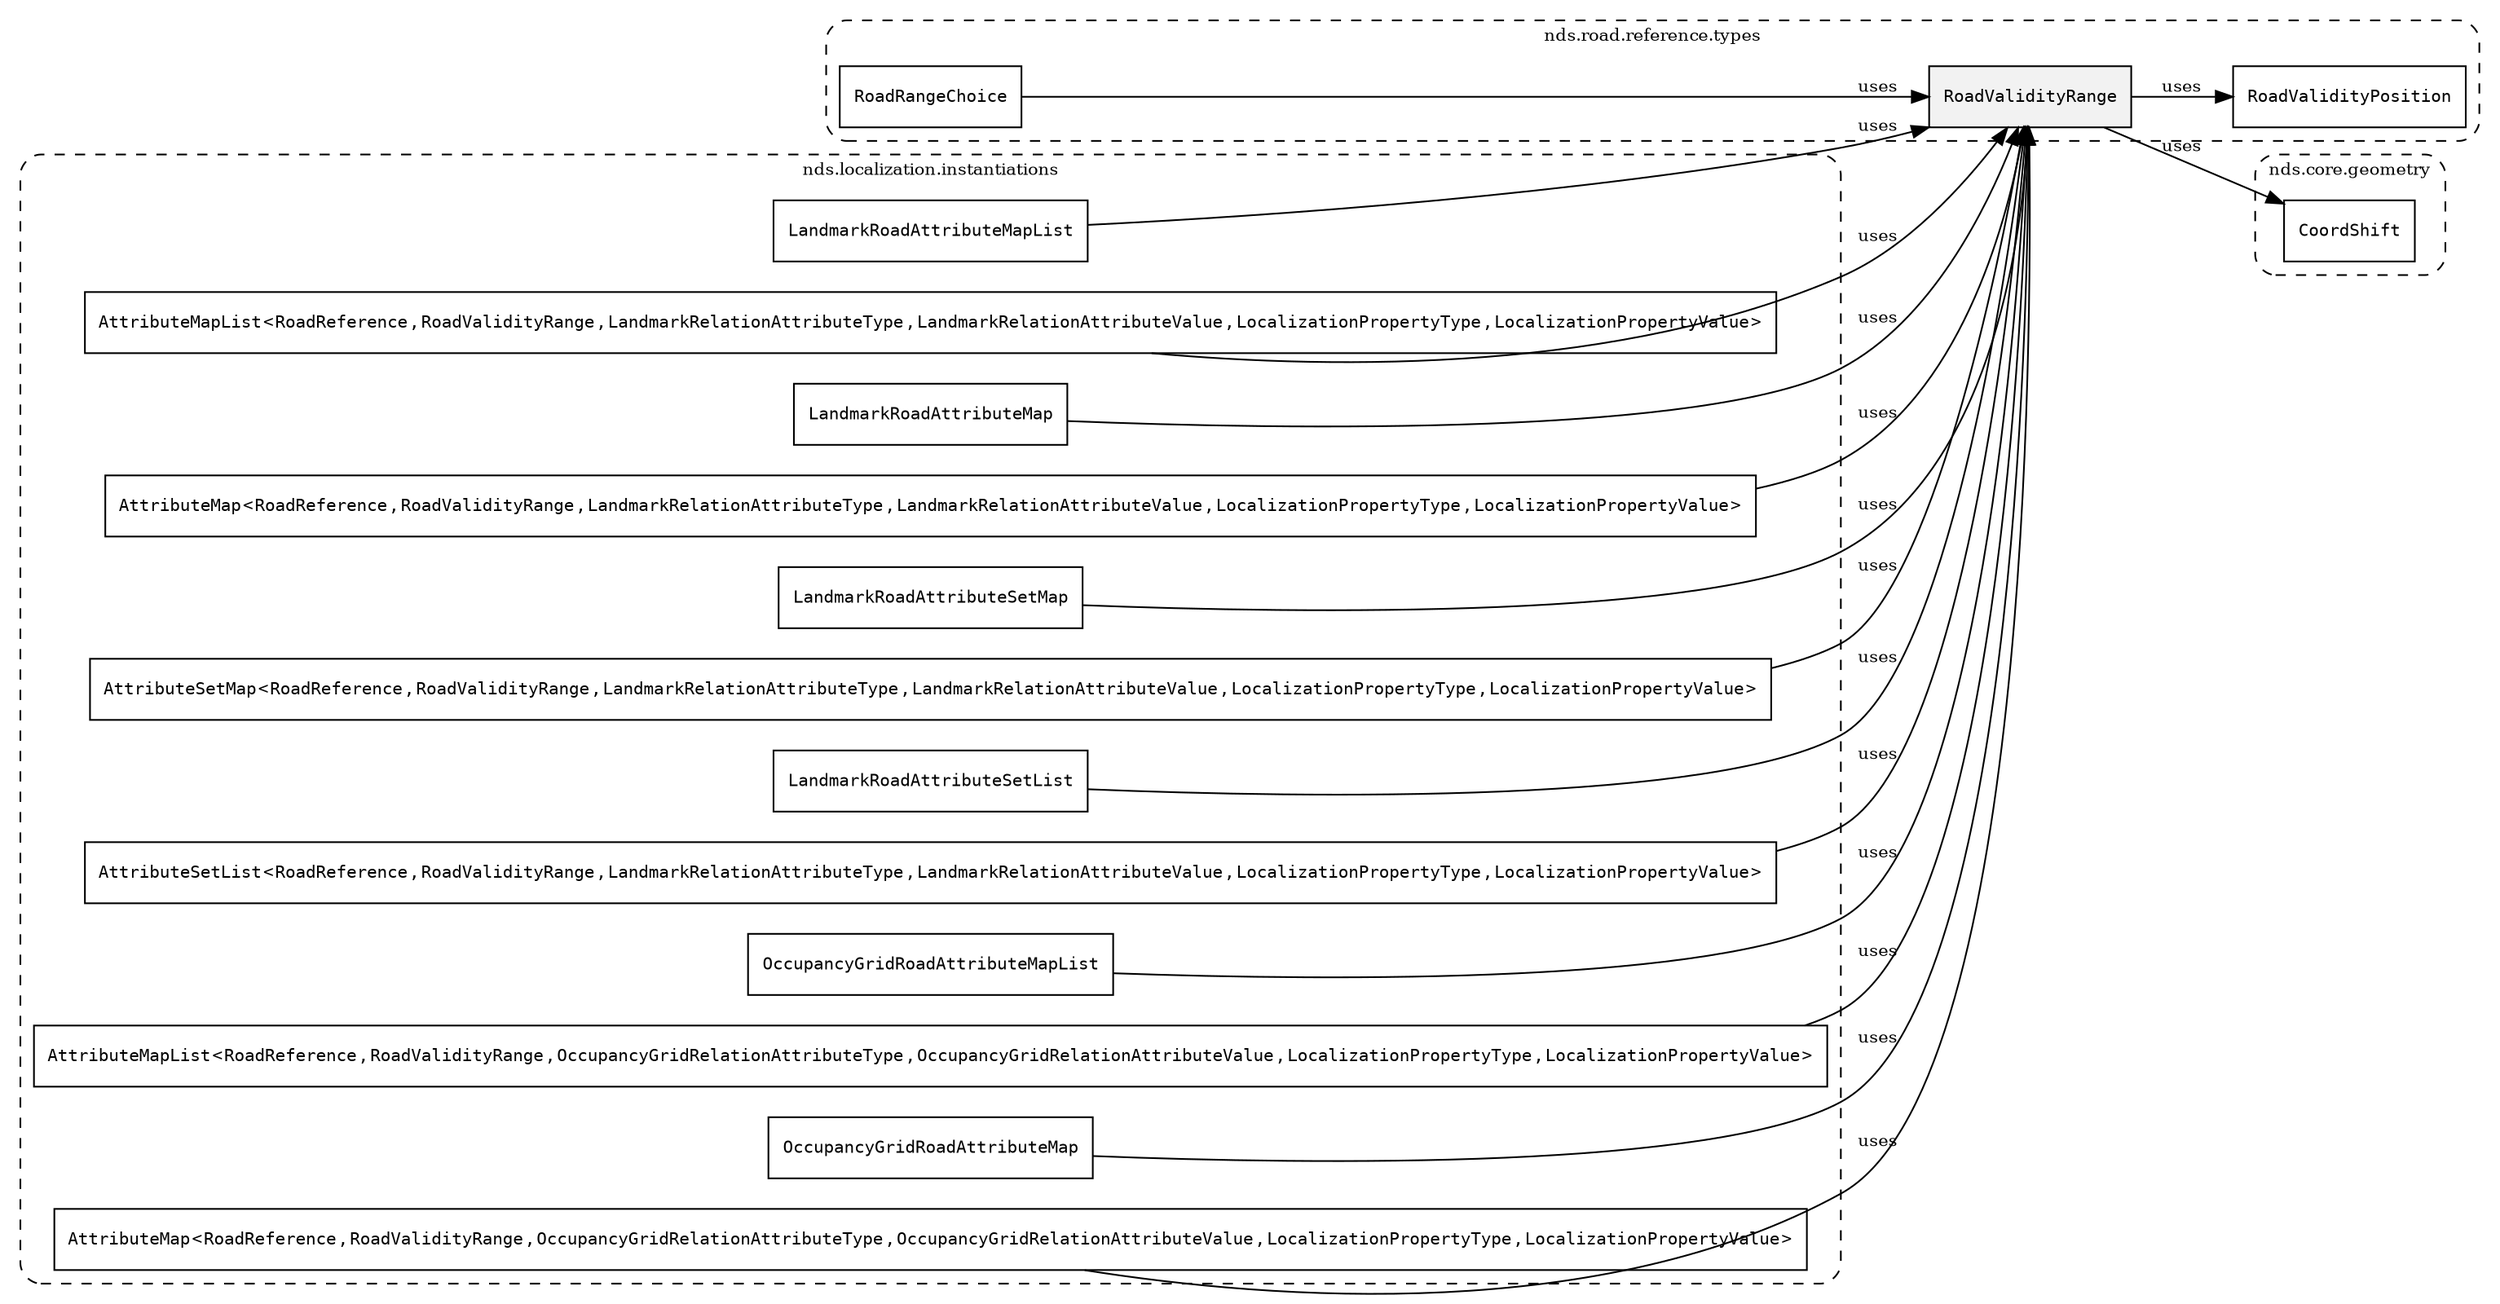 /**
 * This dot file creates symbol collaboration diagram for RoadValidityRange.
 */
digraph ZSERIO
{
    node [shape=box, fontsize=10];
    rankdir="LR";
    fontsize=10;
    tooltip="RoadValidityRange collaboration diagram";

    subgraph "cluster_nds.road.reference.types"
    {
        style="dashed, rounded";
        label="nds.road.reference.types";
        tooltip="Package nds.road.reference.types";
        href="../../../content/packages/nds.road.reference.types.html#Package-nds-road-reference-types";
        target="_parent";

        "RoadValidityRange" [style="filled", fillcolor="#0000000D", target="_parent", label=<<font face="monospace"><table align="center" border="0" cellspacing="0" cellpadding="0"><tr><td href="../../../content/packages/nds.road.reference.types.html#Structure-RoadValidityRange" title="Structure defined in nds.road.reference.types">RoadValidityRange</td></tr></table></font>>];
        "RoadValidityPosition" [target="_parent", label=<<font face="monospace"><table align="center" border="0" cellspacing="0" cellpadding="0"><tr><td href="../../../content/packages/nds.road.reference.types.html#Structure-RoadValidityPosition" title="Structure defined in nds.road.reference.types">RoadValidityPosition</td></tr></table></font>>];
        "RoadRangeChoice" [target="_parent", label=<<font face="monospace"><table align="center" border="0" cellspacing="0" cellpadding="0"><tr><td href="../../../content/packages/nds.road.reference.types.html#Choice-RoadRangeChoice" title="Choice defined in nds.road.reference.types">RoadRangeChoice</td></tr></table></font>>];
    }

    subgraph "cluster_nds.core.geometry"
    {
        style="dashed, rounded";
        label="nds.core.geometry";
        tooltip="Package nds.core.geometry";
        href="../../../content/packages/nds.core.geometry.html#Package-nds-core-geometry";
        target="_parent";

        "CoordShift" [target="_parent", label=<<font face="monospace"><table align="center" border="0" cellspacing="0" cellpadding="0"><tr><td href="../../../content/packages/nds.core.geometry.html#Subtype-CoordShift" title="Subtype defined in nds.core.geometry">CoordShift</td></tr></table></font>>];
    }

    subgraph "cluster_nds.localization.instantiations"
    {
        style="dashed, rounded";
        label="nds.localization.instantiations";
        tooltip="Package nds.localization.instantiations";
        href="../../../content/packages/nds.localization.instantiations.html#Package-nds-localization-instantiations";
        target="_parent";

        "LandmarkRoadAttributeMapList" [target="_parent", label=<<font face="monospace"><table align="center" border="0" cellspacing="0" cellpadding="0"><tr><td href="../../../content/packages/nds.localization.instantiations.html#InstantiateType-LandmarkRoadAttributeMapList" title="InstantiateType defined in nds.localization.instantiations">LandmarkRoadAttributeMapList</td></tr></table></font>>];
        "AttributeMapList&lt;RoadReference,RoadValidityRange,LandmarkRelationAttributeType,LandmarkRelationAttributeValue,LocalizationPropertyType,LocalizationPropertyValue&gt;" [target="_parent", label=<<font face="monospace"><table align="center" border="0" cellspacing="0" cellpadding="0"><tr><td href="../../../content/packages/nds.core.attributemap.html#Structure-AttributeMapList" title="Structure defined in nds.core.attributemap">AttributeMapList</td><td>&lt;</td><td><table align="center" border="0" cellspacing="0" cellpadding="0"><tr><td href="../../../content/packages/nds.road.reference.types.html#Structure-RoadReference" title="Structure defined in nds.road.reference.types">RoadReference</td></tr></table></td><td>,</td><td><table align="center" border="0" cellspacing="0" cellpadding="0"><tr><td href="../../../content/packages/nds.road.reference.types.html#Structure-RoadValidityRange" title="Structure defined in nds.road.reference.types">RoadValidityRange</td></tr></table></td><td>,</td><td><table align="center" border="0" cellspacing="0" cellpadding="0"><tr><td href="../../../content/packages/nds.localization.attributes.html#Enum-LandmarkRelationAttributeType" title="Enum defined in nds.localization.attributes">LandmarkRelationAttributeType</td></tr></table></td><td>,</td><td><table align="center" border="0" cellspacing="0" cellpadding="0"><tr><td href="../../../content/packages/nds.localization.attributes.html#Choice-LandmarkRelationAttributeValue" title="Choice defined in nds.localization.attributes">LandmarkRelationAttributeValue</td></tr></table></td><td>,</td><td><table align="center" border="0" cellspacing="0" cellpadding="0"><tr><td href="../../../content/packages/nds.localization.properties.html#Structure-LocalizationPropertyType" title="Structure defined in nds.localization.properties">LocalizationPropertyType</td></tr></table></td><td>,</td><td><table align="center" border="0" cellspacing="0" cellpadding="0"><tr><td href="../../../content/packages/nds.localization.properties.html#Structure-LocalizationPropertyValue" title="Structure defined in nds.localization.properties">LocalizationPropertyValue</td></tr></table></td><td>&gt;</td></tr></table></font>>];
        "LandmarkRoadAttributeMap" [target="_parent", label=<<font face="monospace"><table align="center" border="0" cellspacing="0" cellpadding="0"><tr><td href="../../../content/packages/nds.localization.instantiations.html#InstantiateType-LandmarkRoadAttributeMap" title="InstantiateType defined in nds.localization.instantiations">LandmarkRoadAttributeMap</td></tr></table></font>>];
        "AttributeMap&lt;RoadReference,RoadValidityRange,LandmarkRelationAttributeType,LandmarkRelationAttributeValue,LocalizationPropertyType,LocalizationPropertyValue&gt;" [target="_parent", label=<<font face="monospace"><table align="center" border="0" cellspacing="0" cellpadding="0"><tr><td href="../../../content/packages/nds.core.attributemap.html#Structure-AttributeMap" title="Structure defined in nds.core.attributemap">AttributeMap</td><td>&lt;</td><td><table align="center" border="0" cellspacing="0" cellpadding="0"><tr><td href="../../../content/packages/nds.road.reference.types.html#Structure-RoadReference" title="Structure defined in nds.road.reference.types">RoadReference</td></tr></table></td><td>,</td><td><table align="center" border="0" cellspacing="0" cellpadding="0"><tr><td href="../../../content/packages/nds.road.reference.types.html#Structure-RoadValidityRange" title="Structure defined in nds.road.reference.types">RoadValidityRange</td></tr></table></td><td>,</td><td><table align="center" border="0" cellspacing="0" cellpadding="0"><tr><td href="../../../content/packages/nds.localization.attributes.html#Enum-LandmarkRelationAttributeType" title="Enum defined in nds.localization.attributes">LandmarkRelationAttributeType</td></tr></table></td><td>,</td><td><table align="center" border="0" cellspacing="0" cellpadding="0"><tr><td href="../../../content/packages/nds.localization.attributes.html#Choice-LandmarkRelationAttributeValue" title="Choice defined in nds.localization.attributes">LandmarkRelationAttributeValue</td></tr></table></td><td>,</td><td><table align="center" border="0" cellspacing="0" cellpadding="0"><tr><td href="../../../content/packages/nds.localization.properties.html#Structure-LocalizationPropertyType" title="Structure defined in nds.localization.properties">LocalizationPropertyType</td></tr></table></td><td>,</td><td><table align="center" border="0" cellspacing="0" cellpadding="0"><tr><td href="../../../content/packages/nds.localization.properties.html#Structure-LocalizationPropertyValue" title="Structure defined in nds.localization.properties">LocalizationPropertyValue</td></tr></table></td><td>&gt;</td></tr></table></font>>];
        "LandmarkRoadAttributeSetMap" [target="_parent", label=<<font face="monospace"><table align="center" border="0" cellspacing="0" cellpadding="0"><tr><td href="../../../content/packages/nds.localization.instantiations.html#InstantiateType-LandmarkRoadAttributeSetMap" title="InstantiateType defined in nds.localization.instantiations">LandmarkRoadAttributeSetMap</td></tr></table></font>>];
        "AttributeSetMap&lt;RoadReference,RoadValidityRange,LandmarkRelationAttributeType,LandmarkRelationAttributeValue,LocalizationPropertyType,LocalizationPropertyValue&gt;" [target="_parent", label=<<font face="monospace"><table align="center" border="0" cellspacing="0" cellpadding="0"><tr><td href="../../../content/packages/nds.core.attributemap.html#Structure-AttributeSetMap" title="Structure defined in nds.core.attributemap">AttributeSetMap</td><td>&lt;</td><td><table align="center" border="0" cellspacing="0" cellpadding="0"><tr><td href="../../../content/packages/nds.road.reference.types.html#Structure-RoadReference" title="Structure defined in nds.road.reference.types">RoadReference</td></tr></table></td><td>,</td><td><table align="center" border="0" cellspacing="0" cellpadding="0"><tr><td href="../../../content/packages/nds.road.reference.types.html#Structure-RoadValidityRange" title="Structure defined in nds.road.reference.types">RoadValidityRange</td></tr></table></td><td>,</td><td><table align="center" border="0" cellspacing="0" cellpadding="0"><tr><td href="../../../content/packages/nds.localization.attributes.html#Enum-LandmarkRelationAttributeType" title="Enum defined in nds.localization.attributes">LandmarkRelationAttributeType</td></tr></table></td><td>,</td><td><table align="center" border="0" cellspacing="0" cellpadding="0"><tr><td href="../../../content/packages/nds.localization.attributes.html#Choice-LandmarkRelationAttributeValue" title="Choice defined in nds.localization.attributes">LandmarkRelationAttributeValue</td></tr></table></td><td>,</td><td><table align="center" border="0" cellspacing="0" cellpadding="0"><tr><td href="../../../content/packages/nds.localization.properties.html#Structure-LocalizationPropertyType" title="Structure defined in nds.localization.properties">LocalizationPropertyType</td></tr></table></td><td>,</td><td><table align="center" border="0" cellspacing="0" cellpadding="0"><tr><td href="../../../content/packages/nds.localization.properties.html#Structure-LocalizationPropertyValue" title="Structure defined in nds.localization.properties">LocalizationPropertyValue</td></tr></table></td><td>&gt;</td></tr></table></font>>];
        "LandmarkRoadAttributeSetList" [target="_parent", label=<<font face="monospace"><table align="center" border="0" cellspacing="0" cellpadding="0"><tr><td href="../../../content/packages/nds.localization.instantiations.html#InstantiateType-LandmarkRoadAttributeSetList" title="InstantiateType defined in nds.localization.instantiations">LandmarkRoadAttributeSetList</td></tr></table></font>>];
        "AttributeSetList&lt;RoadReference,RoadValidityRange,LandmarkRelationAttributeType,LandmarkRelationAttributeValue,LocalizationPropertyType,LocalizationPropertyValue&gt;" [target="_parent", label=<<font face="monospace"><table align="center" border="0" cellspacing="0" cellpadding="0"><tr><td href="../../../content/packages/nds.core.attributemap.html#Structure-AttributeSetList" title="Structure defined in nds.core.attributemap">AttributeSetList</td><td>&lt;</td><td><table align="center" border="0" cellspacing="0" cellpadding="0"><tr><td href="../../../content/packages/nds.road.reference.types.html#Structure-RoadReference" title="Structure defined in nds.road.reference.types">RoadReference</td></tr></table></td><td>,</td><td><table align="center" border="0" cellspacing="0" cellpadding="0"><tr><td href="../../../content/packages/nds.road.reference.types.html#Structure-RoadValidityRange" title="Structure defined in nds.road.reference.types">RoadValidityRange</td></tr></table></td><td>,</td><td><table align="center" border="0" cellspacing="0" cellpadding="0"><tr><td href="../../../content/packages/nds.localization.attributes.html#Enum-LandmarkRelationAttributeType" title="Enum defined in nds.localization.attributes">LandmarkRelationAttributeType</td></tr></table></td><td>,</td><td><table align="center" border="0" cellspacing="0" cellpadding="0"><tr><td href="../../../content/packages/nds.localization.attributes.html#Choice-LandmarkRelationAttributeValue" title="Choice defined in nds.localization.attributes">LandmarkRelationAttributeValue</td></tr></table></td><td>,</td><td><table align="center" border="0" cellspacing="0" cellpadding="0"><tr><td href="../../../content/packages/nds.localization.properties.html#Structure-LocalizationPropertyType" title="Structure defined in nds.localization.properties">LocalizationPropertyType</td></tr></table></td><td>,</td><td><table align="center" border="0" cellspacing="0" cellpadding="0"><tr><td href="../../../content/packages/nds.localization.properties.html#Structure-LocalizationPropertyValue" title="Structure defined in nds.localization.properties">LocalizationPropertyValue</td></tr></table></td><td>&gt;</td></tr></table></font>>];
        "OccupancyGridRoadAttributeMapList" [target="_parent", label=<<font face="monospace"><table align="center" border="0" cellspacing="0" cellpadding="0"><tr><td href="../../../content/packages/nds.localization.instantiations.html#InstantiateType-OccupancyGridRoadAttributeMapList" title="InstantiateType defined in nds.localization.instantiations">OccupancyGridRoadAttributeMapList</td></tr></table></font>>];
        "AttributeMapList&lt;RoadReference,RoadValidityRange,OccupancyGridRelationAttributeType,OccupancyGridRelationAttributeValue,LocalizationPropertyType,LocalizationPropertyValue&gt;" [target="_parent", label=<<font face="monospace"><table align="center" border="0" cellspacing="0" cellpadding="0"><tr><td href="../../../content/packages/nds.core.attributemap.html#Structure-AttributeMapList" title="Structure defined in nds.core.attributemap">AttributeMapList</td><td>&lt;</td><td><table align="center" border="0" cellspacing="0" cellpadding="0"><tr><td href="../../../content/packages/nds.road.reference.types.html#Structure-RoadReference" title="Structure defined in nds.road.reference.types">RoadReference</td></tr></table></td><td>,</td><td><table align="center" border="0" cellspacing="0" cellpadding="0"><tr><td href="../../../content/packages/nds.road.reference.types.html#Structure-RoadValidityRange" title="Structure defined in nds.road.reference.types">RoadValidityRange</td></tr></table></td><td>,</td><td><table align="center" border="0" cellspacing="0" cellpadding="0"><tr><td href="../../../content/packages/nds.localization.attributes.html#Enum-OccupancyGridRelationAttributeType" title="Enum defined in nds.localization.attributes">OccupancyGridRelationAttributeType</td></tr></table></td><td>,</td><td><table align="center" border="0" cellspacing="0" cellpadding="0"><tr><td href="../../../content/packages/nds.localization.attributes.html#Choice-OccupancyGridRelationAttributeValue" title="Choice defined in nds.localization.attributes">OccupancyGridRelationAttributeValue</td></tr></table></td><td>,</td><td><table align="center" border="0" cellspacing="0" cellpadding="0"><tr><td href="../../../content/packages/nds.localization.properties.html#Structure-LocalizationPropertyType" title="Structure defined in nds.localization.properties">LocalizationPropertyType</td></tr></table></td><td>,</td><td><table align="center" border="0" cellspacing="0" cellpadding="0"><tr><td href="../../../content/packages/nds.localization.properties.html#Structure-LocalizationPropertyValue" title="Structure defined in nds.localization.properties">LocalizationPropertyValue</td></tr></table></td><td>&gt;</td></tr></table></font>>];
        "OccupancyGridRoadAttributeMap" [target="_parent", label=<<font face="monospace"><table align="center" border="0" cellspacing="0" cellpadding="0"><tr><td href="../../../content/packages/nds.localization.instantiations.html#InstantiateType-OccupancyGridRoadAttributeMap" title="InstantiateType defined in nds.localization.instantiations">OccupancyGridRoadAttributeMap</td></tr></table></font>>];
        "AttributeMap&lt;RoadReference,RoadValidityRange,OccupancyGridRelationAttributeType,OccupancyGridRelationAttributeValue,LocalizationPropertyType,LocalizationPropertyValue&gt;" [target="_parent", label=<<font face="monospace"><table align="center" border="0" cellspacing="0" cellpadding="0"><tr><td href="../../../content/packages/nds.core.attributemap.html#Structure-AttributeMap" title="Structure defined in nds.core.attributemap">AttributeMap</td><td>&lt;</td><td><table align="center" border="0" cellspacing="0" cellpadding="0"><tr><td href="../../../content/packages/nds.road.reference.types.html#Structure-RoadReference" title="Structure defined in nds.road.reference.types">RoadReference</td></tr></table></td><td>,</td><td><table align="center" border="0" cellspacing="0" cellpadding="0"><tr><td href="../../../content/packages/nds.road.reference.types.html#Structure-RoadValidityRange" title="Structure defined in nds.road.reference.types">RoadValidityRange</td></tr></table></td><td>,</td><td><table align="center" border="0" cellspacing="0" cellpadding="0"><tr><td href="../../../content/packages/nds.localization.attributes.html#Enum-OccupancyGridRelationAttributeType" title="Enum defined in nds.localization.attributes">OccupancyGridRelationAttributeType</td></tr></table></td><td>,</td><td><table align="center" border="0" cellspacing="0" cellpadding="0"><tr><td href="../../../content/packages/nds.localization.attributes.html#Choice-OccupancyGridRelationAttributeValue" title="Choice defined in nds.localization.attributes">OccupancyGridRelationAttributeValue</td></tr></table></td><td>,</td><td><table align="center" border="0" cellspacing="0" cellpadding="0"><tr><td href="../../../content/packages/nds.localization.properties.html#Structure-LocalizationPropertyType" title="Structure defined in nds.localization.properties">LocalizationPropertyType</td></tr></table></td><td>,</td><td><table align="center" border="0" cellspacing="0" cellpadding="0"><tr><td href="../../../content/packages/nds.localization.properties.html#Structure-LocalizationPropertyValue" title="Structure defined in nds.localization.properties">LocalizationPropertyValue</td></tr></table></td><td>&gt;</td></tr></table></font>>];
    }

    "RoadValidityRange" -> "CoordShift" [label="uses", fontsize=10];
    "RoadValidityRange" -> "RoadValidityPosition" [label="uses", fontsize=10];
    "LandmarkRoadAttributeMapList" -> "RoadValidityRange" [label="uses", fontsize=10];
    "AttributeMapList&lt;RoadReference,RoadValidityRange,LandmarkRelationAttributeType,LandmarkRelationAttributeValue,LocalizationPropertyType,LocalizationPropertyValue&gt;" -> "RoadValidityRange" [label="uses", fontsize=10];
    "LandmarkRoadAttributeMap" -> "RoadValidityRange" [label="uses", fontsize=10];
    "AttributeMap&lt;RoadReference,RoadValidityRange,LandmarkRelationAttributeType,LandmarkRelationAttributeValue,LocalizationPropertyType,LocalizationPropertyValue&gt;" -> "RoadValidityRange" [label="uses", fontsize=10];
    "LandmarkRoadAttributeSetMap" -> "RoadValidityRange" [label="uses", fontsize=10];
    "AttributeSetMap&lt;RoadReference,RoadValidityRange,LandmarkRelationAttributeType,LandmarkRelationAttributeValue,LocalizationPropertyType,LocalizationPropertyValue&gt;" -> "RoadValidityRange" [label="uses", fontsize=10];
    "LandmarkRoadAttributeSetList" -> "RoadValidityRange" [label="uses", fontsize=10];
    "AttributeSetList&lt;RoadReference,RoadValidityRange,LandmarkRelationAttributeType,LandmarkRelationAttributeValue,LocalizationPropertyType,LocalizationPropertyValue&gt;" -> "RoadValidityRange" [label="uses", fontsize=10];
    "OccupancyGridRoadAttributeMapList" -> "RoadValidityRange" [label="uses", fontsize=10];
    "AttributeMapList&lt;RoadReference,RoadValidityRange,OccupancyGridRelationAttributeType,OccupancyGridRelationAttributeValue,LocalizationPropertyType,LocalizationPropertyValue&gt;" -> "RoadValidityRange" [label="uses", fontsize=10];
    "OccupancyGridRoadAttributeMap" -> "RoadValidityRange" [label="uses", fontsize=10];
    "AttributeMap&lt;RoadReference,RoadValidityRange,OccupancyGridRelationAttributeType,OccupancyGridRelationAttributeValue,LocalizationPropertyType,LocalizationPropertyValue&gt;" -> "RoadValidityRange" [label="uses", fontsize=10];
    "RoadRangeChoice" -> "RoadValidityRange" [label="uses", fontsize=10];
}
